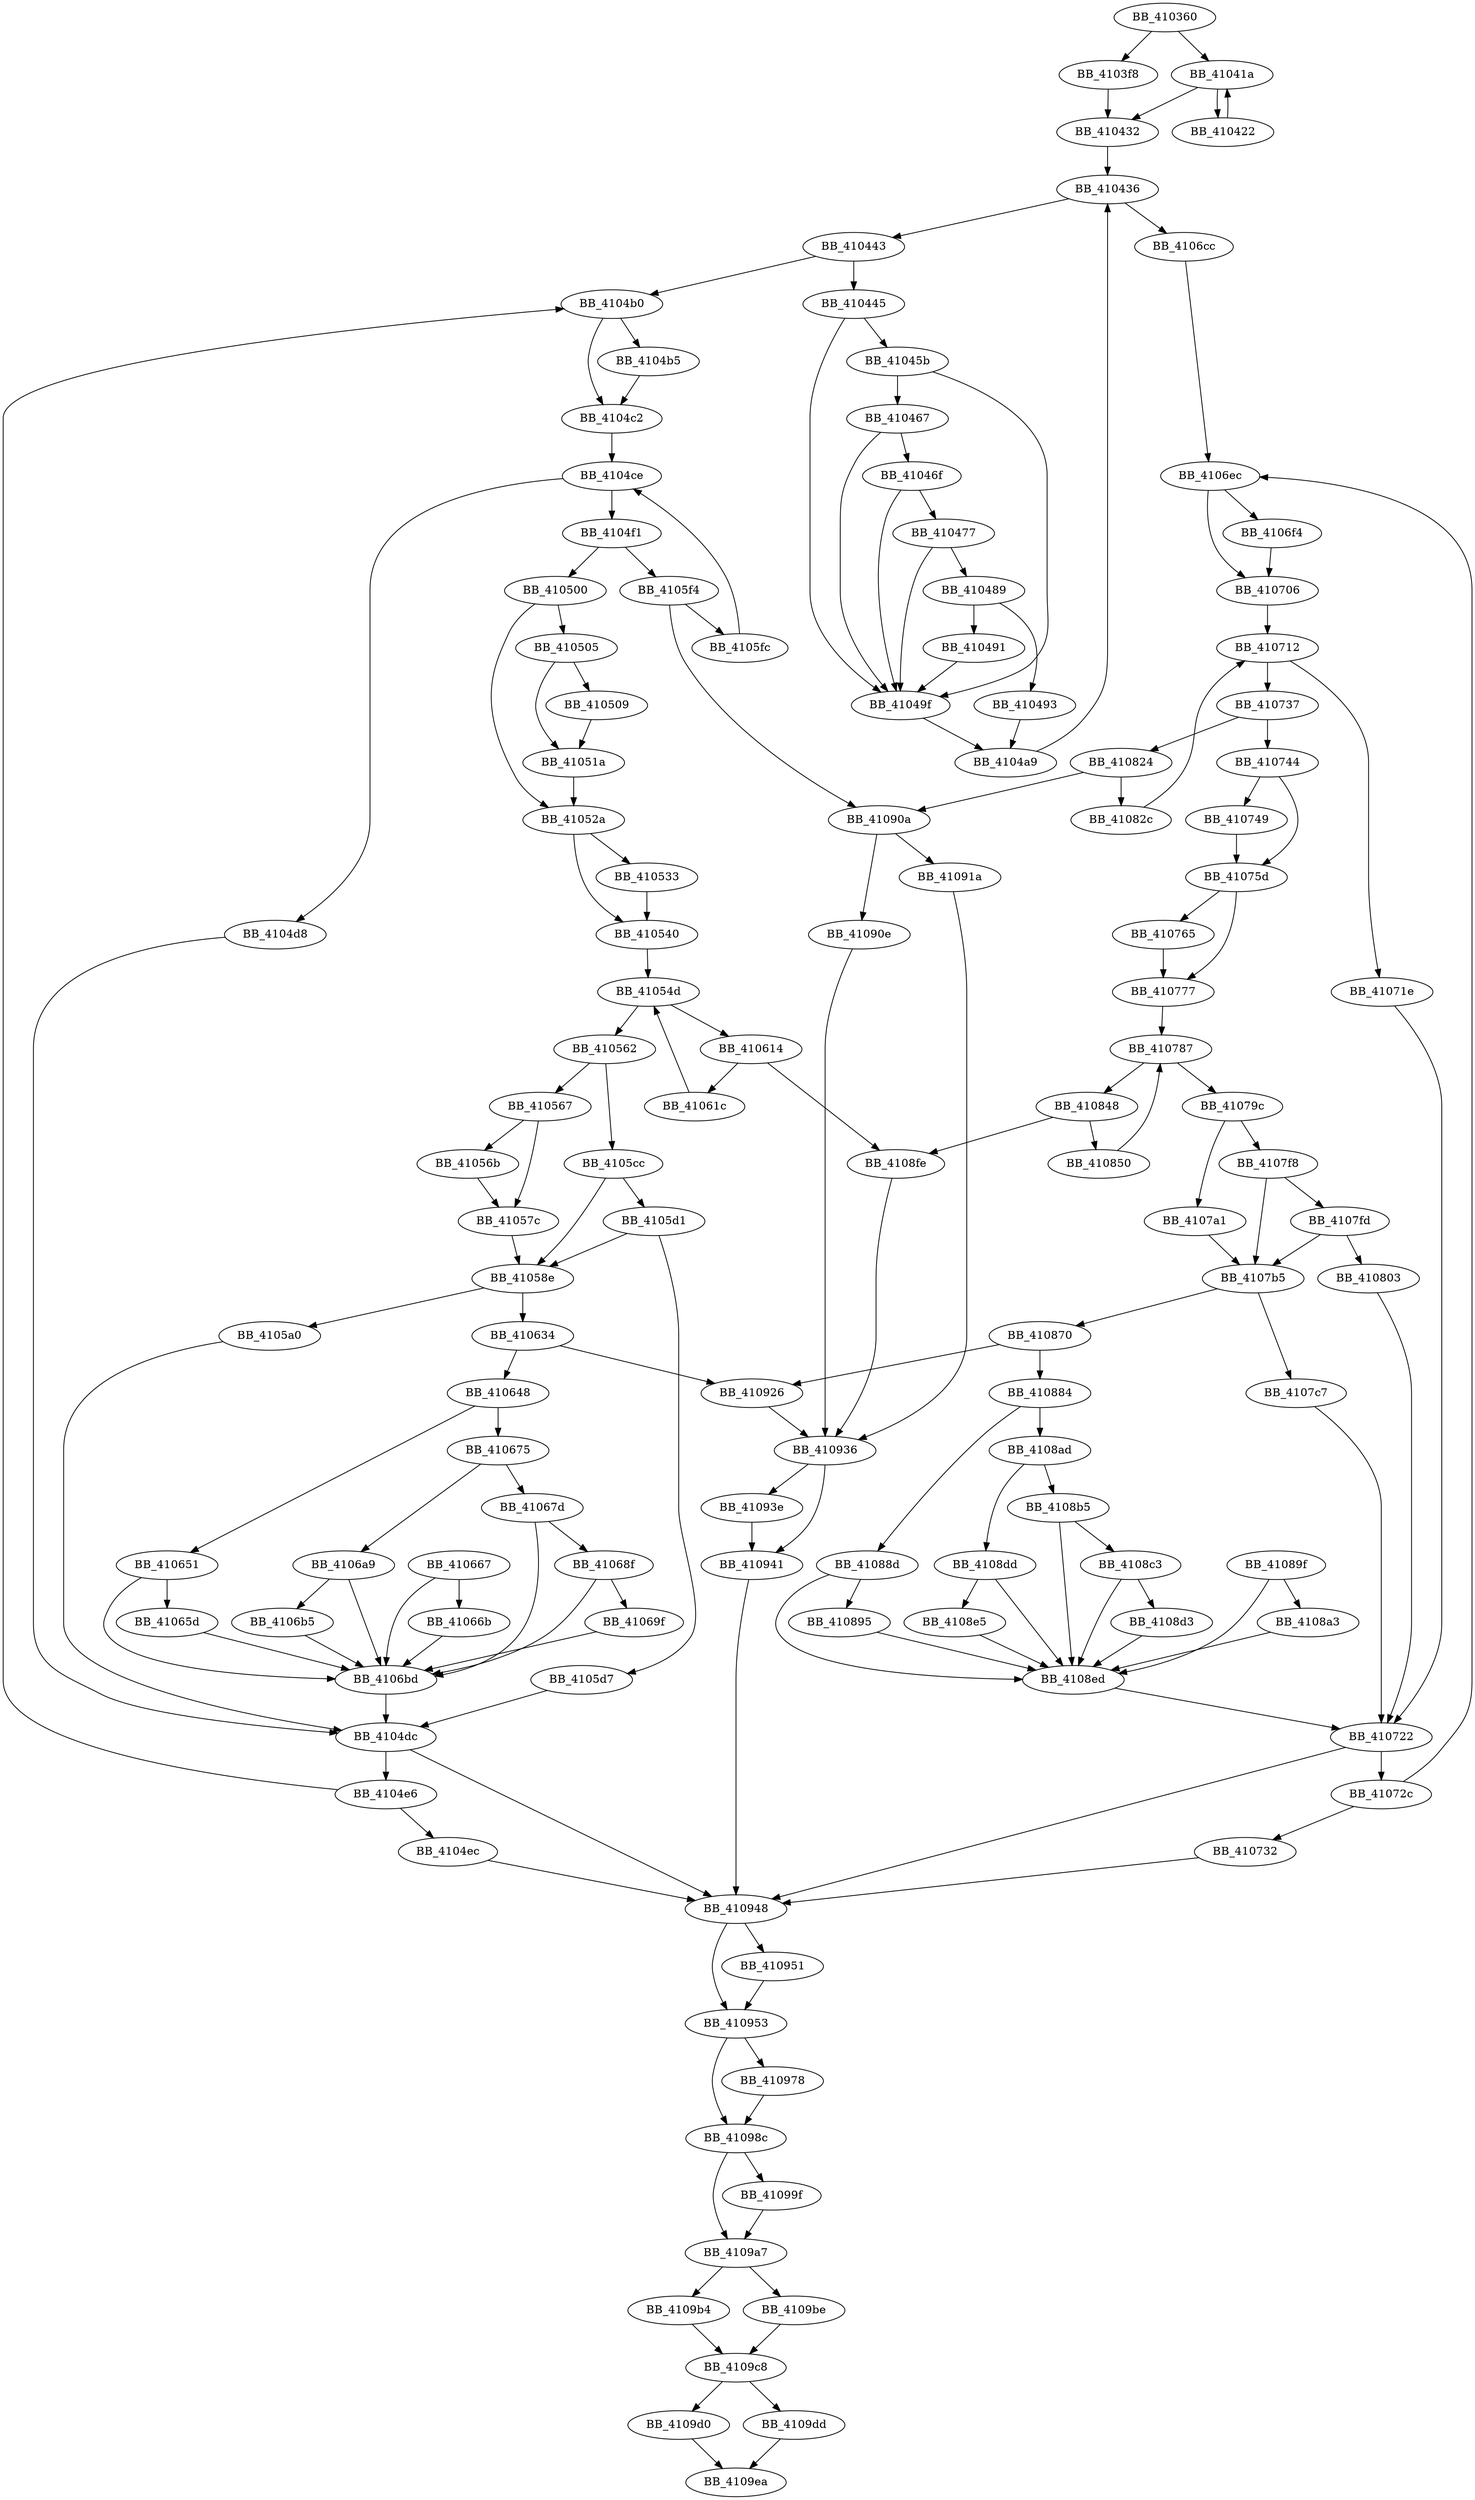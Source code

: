 DiGraph sub_410360{
BB_410360->BB_4103f8
BB_410360->BB_41041a
BB_4103f8->BB_410432
BB_41041a->BB_410422
BB_41041a->BB_410432
BB_410422->BB_41041a
BB_410432->BB_410436
BB_410436->BB_410443
BB_410436->BB_4106cc
BB_410443->BB_410445
BB_410443->BB_4104b0
BB_410445->BB_41045b
BB_410445->BB_41049f
BB_41045b->BB_410467
BB_41045b->BB_41049f
BB_410467->BB_41046f
BB_410467->BB_41049f
BB_41046f->BB_410477
BB_41046f->BB_41049f
BB_410477->BB_410489
BB_410477->BB_41049f
BB_410489->BB_410491
BB_410489->BB_410493
BB_410491->BB_41049f
BB_410493->BB_4104a9
BB_41049f->BB_4104a9
BB_4104a9->BB_410436
BB_4104b0->BB_4104b5
BB_4104b0->BB_4104c2
BB_4104b5->BB_4104c2
BB_4104c2->BB_4104ce
BB_4104ce->BB_4104d8
BB_4104ce->BB_4104f1
BB_4104d8->BB_4104dc
BB_4104dc->BB_4104e6
BB_4104dc->BB_410948
BB_4104e6->BB_4104b0
BB_4104e6->BB_4104ec
BB_4104ec->BB_410948
BB_4104f1->BB_410500
BB_4104f1->BB_4105f4
BB_410500->BB_410505
BB_410500->BB_41052a
BB_410505->BB_410509
BB_410505->BB_41051a
BB_410509->BB_41051a
BB_41051a->BB_41052a
BB_41052a->BB_410533
BB_41052a->BB_410540
BB_410533->BB_410540
BB_410540->BB_41054d
BB_41054d->BB_410562
BB_41054d->BB_410614
BB_410562->BB_410567
BB_410562->BB_4105cc
BB_410567->BB_41056b
BB_410567->BB_41057c
BB_41056b->BB_41057c
BB_41057c->BB_41058e
BB_41058e->BB_4105a0
BB_41058e->BB_410634
BB_4105a0->BB_4104dc
BB_4105cc->BB_41058e
BB_4105cc->BB_4105d1
BB_4105d1->BB_41058e
BB_4105d1->BB_4105d7
BB_4105d7->BB_4104dc
BB_4105f4->BB_4105fc
BB_4105f4->BB_41090a
BB_4105fc->BB_4104ce
BB_410614->BB_41061c
BB_410614->BB_4108fe
BB_41061c->BB_41054d
BB_410634->BB_410648
BB_410634->BB_410926
BB_410648->BB_410651
BB_410648->BB_410675
BB_410651->BB_41065d
BB_410651->BB_4106bd
BB_41065d->BB_4106bd
BB_410667->BB_41066b
BB_410667->BB_4106bd
BB_41066b->BB_4106bd
BB_410675->BB_41067d
BB_410675->BB_4106a9
BB_41067d->BB_41068f
BB_41067d->BB_4106bd
BB_41068f->BB_41069f
BB_41068f->BB_4106bd
BB_41069f->BB_4106bd
BB_4106a9->BB_4106b5
BB_4106a9->BB_4106bd
BB_4106b5->BB_4106bd
BB_4106bd->BB_4104dc
BB_4106cc->BB_4106ec
BB_4106ec->BB_4106f4
BB_4106ec->BB_410706
BB_4106f4->BB_410706
BB_410706->BB_410712
BB_410712->BB_41071e
BB_410712->BB_410737
BB_41071e->BB_410722
BB_410722->BB_41072c
BB_410722->BB_410948
BB_41072c->BB_4106ec
BB_41072c->BB_410732
BB_410732->BB_410948
BB_410737->BB_410744
BB_410737->BB_410824
BB_410744->BB_410749
BB_410744->BB_41075d
BB_410749->BB_41075d
BB_41075d->BB_410765
BB_41075d->BB_410777
BB_410765->BB_410777
BB_410777->BB_410787
BB_410787->BB_41079c
BB_410787->BB_410848
BB_41079c->BB_4107a1
BB_41079c->BB_4107f8
BB_4107a1->BB_4107b5
BB_4107b5->BB_4107c7
BB_4107b5->BB_410870
BB_4107c7->BB_410722
BB_4107f8->BB_4107b5
BB_4107f8->BB_4107fd
BB_4107fd->BB_4107b5
BB_4107fd->BB_410803
BB_410803->BB_410722
BB_410824->BB_41082c
BB_410824->BB_41090a
BB_41082c->BB_410712
BB_410848->BB_410850
BB_410848->BB_4108fe
BB_410850->BB_410787
BB_410870->BB_410884
BB_410870->BB_410926
BB_410884->BB_41088d
BB_410884->BB_4108ad
BB_41088d->BB_410895
BB_41088d->BB_4108ed
BB_410895->BB_4108ed
BB_41089f->BB_4108a3
BB_41089f->BB_4108ed
BB_4108a3->BB_4108ed
BB_4108ad->BB_4108b5
BB_4108ad->BB_4108dd
BB_4108b5->BB_4108c3
BB_4108b5->BB_4108ed
BB_4108c3->BB_4108d3
BB_4108c3->BB_4108ed
BB_4108d3->BB_4108ed
BB_4108dd->BB_4108e5
BB_4108dd->BB_4108ed
BB_4108e5->BB_4108ed
BB_4108ed->BB_410722
BB_4108fe->BB_410936
BB_41090a->BB_41090e
BB_41090a->BB_41091a
BB_41090e->BB_410936
BB_41091a->BB_410936
BB_410926->BB_410936
BB_410936->BB_41093e
BB_410936->BB_410941
BB_41093e->BB_410941
BB_410941->BB_410948
BB_410948->BB_410951
BB_410948->BB_410953
BB_410951->BB_410953
BB_410953->BB_410978
BB_410953->BB_41098c
BB_410978->BB_41098c
BB_41098c->BB_41099f
BB_41098c->BB_4109a7
BB_41099f->BB_4109a7
BB_4109a7->BB_4109b4
BB_4109a7->BB_4109be
BB_4109b4->BB_4109c8
BB_4109be->BB_4109c8
BB_4109c8->BB_4109d0
BB_4109c8->BB_4109dd
BB_4109d0->BB_4109ea
BB_4109dd->BB_4109ea
}

